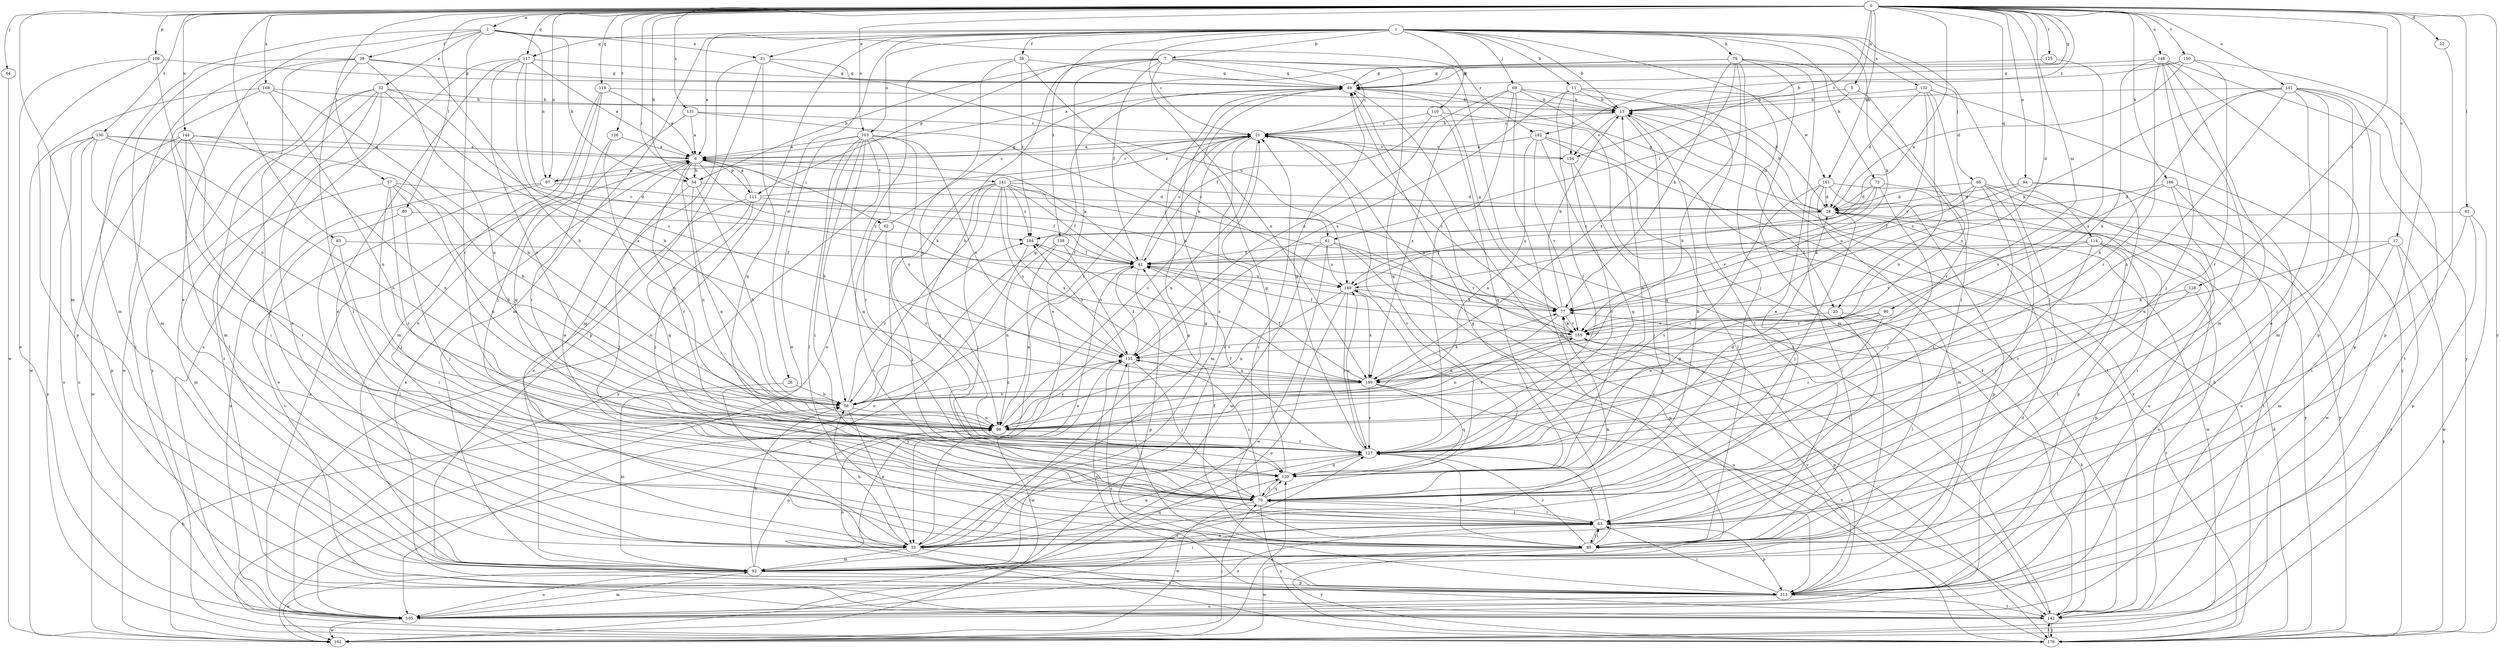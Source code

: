 strict digraph  {
0;
1;
2;
5;
6;
7;
11;
13;
17;
21;
22;
25;
26;
28;
31;
32;
35;
38;
39;
42;
49;
54;
56;
57;
61;
62;
63;
64;
66;
69;
70;
73;
76;
77;
80;
81;
83;
85;
90;
92;
94;
97;
98;
101;
103;
105;
108;
110;
111;
113;
114;
116;
117;
120;
125;
126;
127;
128;
130;
131;
132;
135;
138;
141;
142;
144;
148;
149;
150;
154;
155;
161;
162;
166;
168;
169;
176;
182;
184;
0 -> 2  [label=a];
0 -> 5  [label=a];
0 -> 17  [label=c];
0 -> 22  [label=d];
0 -> 25  [label=d];
0 -> 49  [label=g];
0 -> 54  [label=h];
0 -> 57  [label=i];
0 -> 61  [label=i];
0 -> 64  [label=j];
0 -> 80  [label=l];
0 -> 81  [label=l];
0 -> 83  [label=l];
0 -> 90  [label=m];
0 -> 92  [label=m];
0 -> 94  [label=n];
0 -> 97  [label=n];
0 -> 101  [label=o];
0 -> 103  [label=o];
0 -> 108  [label=p];
0 -> 114  [label=q];
0 -> 116  [label=q];
0 -> 117  [label=q];
0 -> 125  [label=r];
0 -> 126  [label=r];
0 -> 128  [label=s];
0 -> 130  [label=s];
0 -> 131  [label=s];
0 -> 144  [label=u];
0 -> 148  [label=u];
0 -> 149  [label=u];
0 -> 150  [label=v];
0 -> 154  [label=v];
0 -> 161  [label=w];
0 -> 166  [label=x];
0 -> 168  [label=x];
0 -> 176  [label=y];
0 -> 182  [label=z];
1 -> 6  [label=a];
1 -> 7  [label=b];
1 -> 11  [label=b];
1 -> 13  [label=b];
1 -> 21  [label=c];
1 -> 25  [label=d];
1 -> 26  [label=d];
1 -> 31  [label=e];
1 -> 38  [label=f];
1 -> 66  [label=j];
1 -> 69  [label=j];
1 -> 73  [label=k];
1 -> 76  [label=k];
1 -> 77  [label=k];
1 -> 85  [label=l];
1 -> 92  [label=m];
1 -> 103  [label=o];
1 -> 105  [label=o];
1 -> 110  [label=p];
1 -> 117  [label=q];
1 -> 132  [label=s];
1 -> 138  [label=t];
2 -> 31  [label=e];
2 -> 32  [label=e];
2 -> 35  [label=e];
2 -> 39  [label=f];
2 -> 54  [label=h];
2 -> 92  [label=m];
2 -> 97  [label=n];
2 -> 127  [label=r];
2 -> 182  [label=z];
5 -> 13  [label=b];
5 -> 61  [label=i];
5 -> 169  [label=x];
6 -> 54  [label=h];
6 -> 62  [label=i];
6 -> 77  [label=k];
6 -> 97  [label=n];
6 -> 98  [label=n];
6 -> 111  [label=p];
6 -> 127  [label=r];
6 -> 141  [label=t];
7 -> 21  [label=c];
7 -> 35  [label=e];
7 -> 42  [label=f];
7 -> 49  [label=g];
7 -> 54  [label=h];
7 -> 56  [label=h];
7 -> 111  [label=p];
7 -> 120  [label=q];
7 -> 142  [label=t];
7 -> 169  [label=x];
11 -> 13  [label=b];
11 -> 85  [label=l];
11 -> 127  [label=r];
11 -> 135  [label=s];
11 -> 154  [label=v];
11 -> 161  [label=w];
13 -> 21  [label=c];
13 -> 120  [label=q];
13 -> 142  [label=t];
13 -> 154  [label=v];
17 -> 42  [label=f];
17 -> 92  [label=m];
17 -> 142  [label=t];
17 -> 169  [label=x];
17 -> 176  [label=y];
21 -> 6  [label=a];
21 -> 13  [label=b];
21 -> 92  [label=m];
21 -> 98  [label=n];
21 -> 154  [label=v];
22 -> 85  [label=l];
25 -> 63  [label=i];
25 -> 85  [label=l];
25 -> 155  [label=v];
26 -> 56  [label=h];
26 -> 92  [label=m];
28 -> 13  [label=b];
28 -> 49  [label=g];
28 -> 70  [label=j];
28 -> 162  [label=w];
28 -> 184  [label=z];
31 -> 49  [label=g];
31 -> 92  [label=m];
31 -> 113  [label=p];
31 -> 120  [label=q];
31 -> 149  [label=u];
32 -> 13  [label=b];
32 -> 35  [label=e];
32 -> 92  [label=m];
32 -> 135  [label=s];
32 -> 142  [label=t];
32 -> 162  [label=w];
32 -> 169  [label=x];
32 -> 176  [label=y];
35 -> 21  [label=c];
35 -> 49  [label=g];
35 -> 56  [label=h];
35 -> 77  [label=k];
35 -> 92  [label=m];
35 -> 120  [label=q];
35 -> 127  [label=r];
35 -> 142  [label=t];
38 -> 49  [label=g];
38 -> 98  [label=n];
38 -> 105  [label=o];
38 -> 155  [label=v];
38 -> 184  [label=z];
39 -> 35  [label=e];
39 -> 49  [label=g];
39 -> 56  [label=h];
39 -> 85  [label=l];
39 -> 92  [label=m];
39 -> 98  [label=n];
39 -> 142  [label=t];
42 -> 6  [label=a];
42 -> 21  [label=c];
42 -> 35  [label=e];
42 -> 98  [label=n];
42 -> 113  [label=p];
42 -> 149  [label=u];
49 -> 13  [label=b];
49 -> 176  [label=y];
54 -> 28  [label=d];
54 -> 56  [label=h];
54 -> 70  [label=j];
54 -> 98  [label=n];
56 -> 21  [label=c];
56 -> 35  [label=e];
56 -> 49  [label=g];
56 -> 98  [label=n];
56 -> 184  [label=z];
57 -> 28  [label=d];
57 -> 56  [label=h];
57 -> 70  [label=j];
57 -> 92  [label=m];
57 -> 98  [label=n];
57 -> 127  [label=r];
61 -> 42  [label=f];
61 -> 92  [label=m];
61 -> 113  [label=p];
61 -> 149  [label=u];
61 -> 155  [label=v];
61 -> 162  [label=w];
62 -> 49  [label=g];
62 -> 63  [label=i];
62 -> 70  [label=j];
63 -> 35  [label=e];
63 -> 70  [label=j];
63 -> 85  [label=l];
63 -> 105  [label=o];
63 -> 113  [label=p];
63 -> 127  [label=r];
64 -> 162  [label=w];
66 -> 28  [label=d];
66 -> 63  [label=i];
66 -> 70  [label=j];
66 -> 77  [label=k];
66 -> 105  [label=o];
66 -> 113  [label=p];
66 -> 149  [label=u];
69 -> 13  [label=b];
69 -> 28  [label=d];
69 -> 92  [label=m];
69 -> 127  [label=r];
69 -> 135  [label=s];
69 -> 142  [label=t];
69 -> 169  [label=x];
70 -> 6  [label=a];
70 -> 13  [label=b];
70 -> 21  [label=c];
70 -> 63  [label=i];
70 -> 120  [label=q];
70 -> 135  [label=s];
70 -> 162  [label=w];
70 -> 176  [label=y];
73 -> 28  [label=d];
73 -> 70  [label=j];
73 -> 149  [label=u];
73 -> 155  [label=v];
73 -> 176  [label=y];
76 -> 6  [label=a];
76 -> 35  [label=e];
76 -> 49  [label=g];
76 -> 56  [label=h];
76 -> 63  [label=i];
76 -> 70  [label=j];
76 -> 77  [label=k];
76 -> 92  [label=m];
76 -> 169  [label=x];
77 -> 13  [label=b];
77 -> 21  [label=c];
77 -> 49  [label=g];
77 -> 98  [label=n];
77 -> 155  [label=v];
80 -> 35  [label=e];
80 -> 70  [label=j];
80 -> 184  [label=z];
81 -> 63  [label=i];
81 -> 113  [label=p];
81 -> 162  [label=w];
81 -> 184  [label=z];
83 -> 42  [label=f];
83 -> 63  [label=i];
83 -> 85  [label=l];
85 -> 21  [label=c];
85 -> 42  [label=f];
85 -> 49  [label=g];
85 -> 63  [label=i];
85 -> 127  [label=r];
85 -> 162  [label=w];
85 -> 176  [label=y];
90 -> 98  [label=n];
90 -> 127  [label=r];
90 -> 135  [label=s];
90 -> 155  [label=v];
92 -> 49  [label=g];
92 -> 56  [label=h];
92 -> 63  [label=i];
92 -> 98  [label=n];
92 -> 105  [label=o];
92 -> 113  [label=p];
92 -> 162  [label=w];
94 -> 28  [label=d];
94 -> 42  [label=f];
94 -> 63  [label=i];
94 -> 162  [label=w];
97 -> 21  [label=c];
97 -> 42  [label=f];
97 -> 105  [label=o];
97 -> 142  [label=t];
98 -> 21  [label=c];
98 -> 127  [label=r];
98 -> 135  [label=s];
98 -> 155  [label=v];
101 -> 13  [label=b];
101 -> 35  [label=e];
101 -> 56  [label=h];
101 -> 63  [label=i];
101 -> 77  [label=k];
101 -> 92  [label=m];
101 -> 98  [label=n];
101 -> 113  [label=p];
101 -> 142  [label=t];
103 -> 6  [label=a];
103 -> 35  [label=e];
103 -> 56  [label=h];
103 -> 63  [label=i];
103 -> 85  [label=l];
103 -> 120  [label=q];
103 -> 127  [label=r];
103 -> 135  [label=s];
103 -> 169  [label=x];
103 -> 176  [label=y];
105 -> 6  [label=a];
105 -> 28  [label=d];
105 -> 92  [label=m];
105 -> 127  [label=r];
105 -> 162  [label=w];
108 -> 49  [label=g];
108 -> 98  [label=n];
108 -> 105  [label=o];
108 -> 113  [label=p];
110 -> 21  [label=c];
110 -> 42  [label=f];
110 -> 120  [label=q];
110 -> 142  [label=t];
111 -> 6  [label=a];
111 -> 21  [label=c];
111 -> 35  [label=e];
111 -> 70  [label=j];
111 -> 120  [label=q];
111 -> 149  [label=u];
113 -> 6  [label=a];
113 -> 63  [label=i];
113 -> 98  [label=n];
113 -> 105  [label=o];
113 -> 135  [label=s];
113 -> 142  [label=t];
113 -> 155  [label=v];
114 -> 42  [label=f];
114 -> 70  [label=j];
114 -> 85  [label=l];
114 -> 105  [label=o];
114 -> 113  [label=p];
114 -> 155  [label=v];
116 -> 6  [label=a];
116 -> 13  [label=b];
116 -> 35  [label=e];
116 -> 70  [label=j];
116 -> 92  [label=m];
117 -> 6  [label=a];
117 -> 35  [label=e];
117 -> 49  [label=g];
117 -> 56  [label=h];
117 -> 98  [label=n];
117 -> 105  [label=o];
117 -> 155  [label=v];
120 -> 28  [label=d];
120 -> 49  [label=g];
120 -> 70  [label=j];
125 -> 49  [label=g];
125 -> 169  [label=x];
126 -> 6  [label=a];
126 -> 98  [label=n];
126 -> 127  [label=r];
127 -> 13  [label=b];
127 -> 35  [label=e];
127 -> 42  [label=f];
127 -> 49  [label=g];
127 -> 85  [label=l];
127 -> 120  [label=q];
127 -> 149  [label=u];
128 -> 77  [label=k];
128 -> 127  [label=r];
128 -> 142  [label=t];
130 -> 6  [label=a];
130 -> 56  [label=h];
130 -> 63  [label=i];
130 -> 98  [label=n];
130 -> 105  [label=o];
130 -> 113  [label=p];
130 -> 176  [label=y];
131 -> 6  [label=a];
131 -> 21  [label=c];
131 -> 77  [label=k];
131 -> 120  [label=q];
132 -> 13  [label=b];
132 -> 28  [label=d];
132 -> 98  [label=n];
132 -> 127  [label=r];
132 -> 155  [label=v];
132 -> 176  [label=y];
135 -> 42  [label=f];
135 -> 56  [label=h];
135 -> 70  [label=j];
135 -> 85  [label=l];
135 -> 162  [label=w];
135 -> 169  [label=x];
135 -> 184  [label=z];
138 -> 42  [label=f];
138 -> 98  [label=n];
138 -> 135  [label=s];
138 -> 176  [label=y];
141 -> 21  [label=c];
141 -> 28  [label=d];
141 -> 42  [label=f];
141 -> 70  [label=j];
141 -> 77  [label=k];
141 -> 105  [label=o];
141 -> 120  [label=q];
141 -> 127  [label=r];
141 -> 135  [label=s];
141 -> 169  [label=x];
141 -> 184  [label=z];
142 -> 49  [label=g];
142 -> 77  [label=k];
142 -> 135  [label=s];
142 -> 176  [label=y];
144 -> 6  [label=a];
144 -> 63  [label=i];
144 -> 85  [label=l];
144 -> 98  [label=n];
144 -> 105  [label=o];
144 -> 162  [label=w];
148 -> 49  [label=g];
148 -> 63  [label=i];
148 -> 70  [label=j];
148 -> 92  [label=m];
148 -> 113  [label=p];
148 -> 127  [label=r];
148 -> 169  [label=x];
148 -> 176  [label=y];
149 -> 77  [label=k];
149 -> 98  [label=n];
149 -> 105  [label=o];
149 -> 127  [label=r];
149 -> 169  [label=x];
150 -> 13  [label=b];
150 -> 28  [label=d];
150 -> 49  [label=g];
150 -> 113  [label=p];
150 -> 127  [label=r];
154 -> 21  [label=c];
154 -> 70  [label=j];
154 -> 127  [label=r];
155 -> 42  [label=f];
155 -> 77  [label=k];
155 -> 98  [label=n];
155 -> 113  [label=p];
155 -> 135  [label=s];
161 -> 28  [label=d];
161 -> 85  [label=l];
161 -> 92  [label=m];
161 -> 113  [label=p];
161 -> 127  [label=r];
161 -> 176  [label=y];
162 -> 56  [label=h];
162 -> 70  [label=j];
162 -> 120  [label=q];
166 -> 28  [label=d];
166 -> 85  [label=l];
166 -> 105  [label=o];
166 -> 142  [label=t];
166 -> 155  [label=v];
168 -> 13  [label=b];
168 -> 56  [label=h];
168 -> 70  [label=j];
168 -> 98  [label=n];
168 -> 162  [label=w];
169 -> 42  [label=f];
169 -> 56  [label=h];
169 -> 77  [label=k];
169 -> 120  [label=q];
169 -> 127  [label=r];
169 -> 142  [label=t];
169 -> 184  [label=z];
176 -> 13  [label=b];
176 -> 21  [label=c];
176 -> 28  [label=d];
176 -> 142  [label=t];
176 -> 149  [label=u];
182 -> 6  [label=a];
182 -> 85  [label=l];
182 -> 98  [label=n];
182 -> 120  [label=q];
182 -> 155  [label=v];
182 -> 176  [label=y];
184 -> 42  [label=f];
184 -> 162  [label=w];
}
